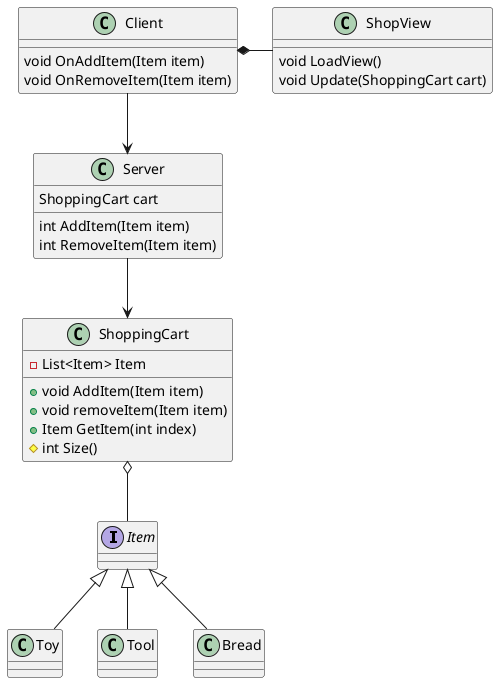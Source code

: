 @startuml

interface Item

Item<|-- Toy
Item<|-- Tool
Item<|-- Bread

class ShoppingCart
{
    -List<Item> Item
    +void AddItem(Item item)
    +void removeItem(Item item)
    +Item GetItem(int index)
    #int Size()
    /'- : private, + : public, # : protected'/
}

ShoppingCart o-- Item

class Client
{
    void OnAddItem(Item item)
    void OnRemoveItem(Item item)
}

class Server
{
    ShoppingCart cart
    int AddItem(Item item)
    int RemoveItem(Item item)
}

Server-->ShoppingCart
Client-->Server
Client*- ShopView

class ShopView
{
    void LoadView()
    void Update(ShoppingCart cart)
}

@enduml